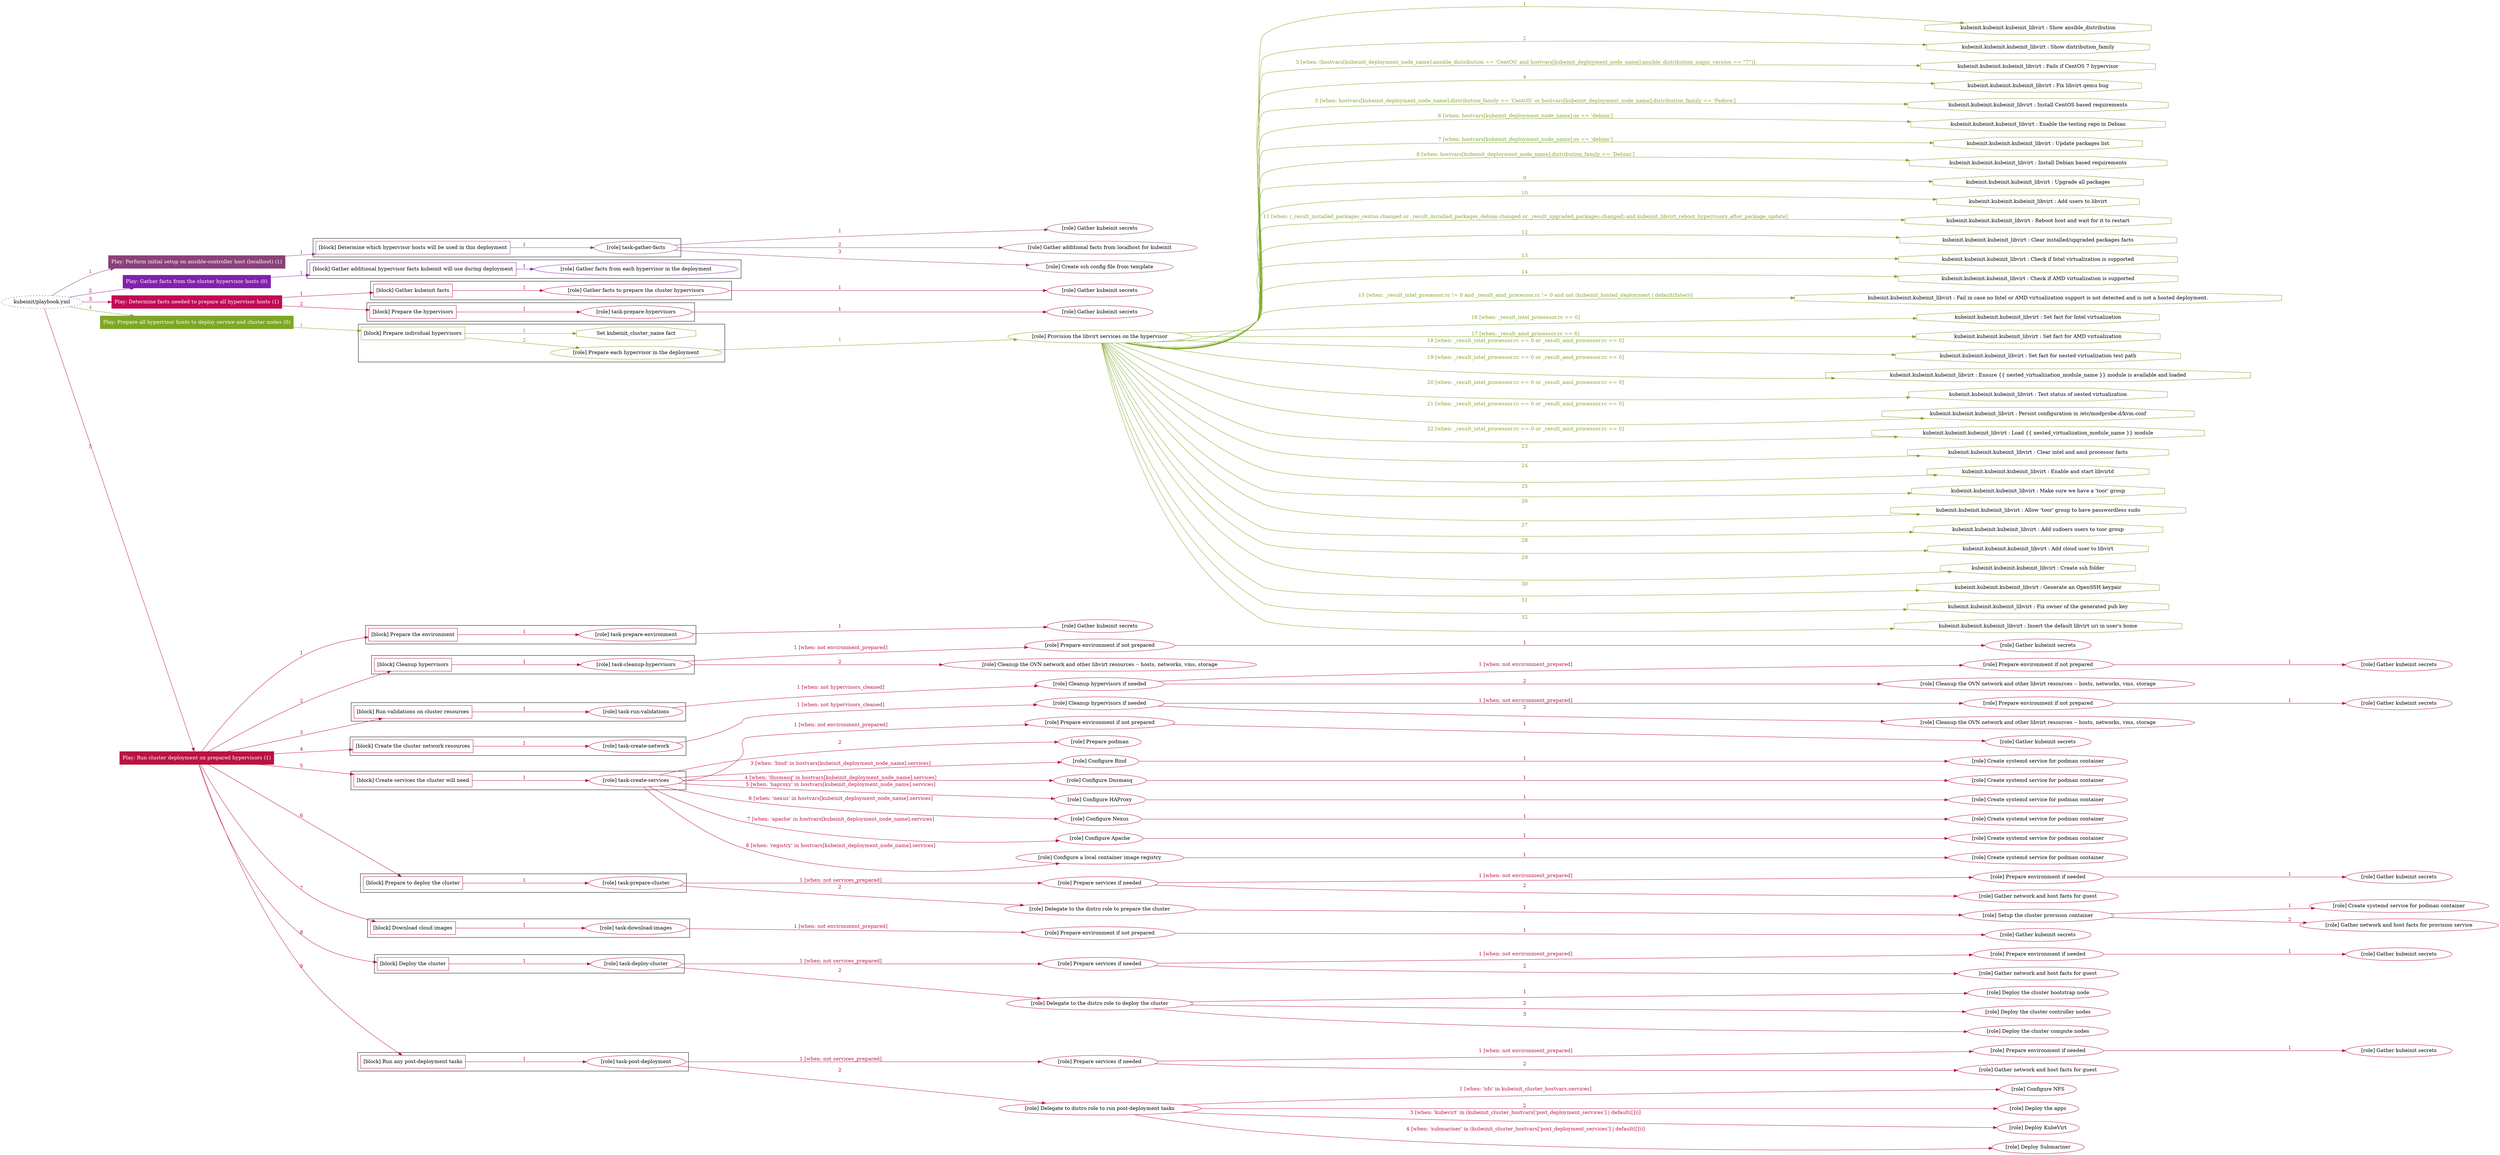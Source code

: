 digraph {
	graph [concentrate=true ordering=in rankdir=LR ratio=fill]
	edge [esep=5 sep=10]
	"kubeinit/playbook.yml" [URL="/home/runner/work/kubeinit/kubeinit/kubeinit/playbook.yml" id=playbook_b5b3dc26 style=dotted]
	play_20b81051 [label="Play: Perform initial setup on ansible-controller host (localhost) (1)" URL="/home/runner/work/kubeinit/kubeinit/kubeinit/playbook.yml" color="#8b4178" fontcolor="#ffffff" id=play_20b81051 shape=box style=filled tooltip=localhost]
	"kubeinit/playbook.yml" -> play_20b81051 [label="1 " color="#8b4178" fontcolor="#8b4178" id=edge_9203ba70 labeltooltip="1 " tooltip="1 "]
	subgraph "Gather kubeinit secrets" {
		role_a8beaeae [label="[role] Gather kubeinit secrets" URL="/home/runner/.ansible/collections/ansible_collections/kubeinit/kubeinit/roles/kubeinit_prepare/tasks/build_hypervisors_group.yml" color="#8b4178" id=role_a8beaeae tooltip="Gather kubeinit secrets"]
	}
	subgraph "Gather additional facts from localhost for kubeinit" {
		role_7d7c974c [label="[role] Gather additional facts from localhost for kubeinit" URL="/home/runner/.ansible/collections/ansible_collections/kubeinit/kubeinit/roles/kubeinit_prepare/tasks/build_hypervisors_group.yml" color="#8b4178" id=role_7d7c974c tooltip="Gather additional facts from localhost for kubeinit"]
	}
	subgraph "Create ssh config file from template" {
		role_49661d6f [label="[role] Create ssh config file from template" URL="/home/runner/.ansible/collections/ansible_collections/kubeinit/kubeinit/roles/kubeinit_prepare/tasks/build_hypervisors_group.yml" color="#8b4178" id=role_49661d6f tooltip="Create ssh config file from template"]
	}
	subgraph "task-gather-facts" {
		role_ea92cec7 [label="[role] task-gather-facts" URL="/home/runner/work/kubeinit/kubeinit/kubeinit/playbook.yml" color="#8b4178" id=role_ea92cec7 tooltip="task-gather-facts"]
		role_ea92cec7 -> role_a8beaeae [label="1 " color="#8b4178" fontcolor="#8b4178" id=edge_236ebe52 labeltooltip="1 " tooltip="1 "]
		role_ea92cec7 -> role_7d7c974c [label="2 " color="#8b4178" fontcolor="#8b4178" id=edge_9fa06259 labeltooltip="2 " tooltip="2 "]
		role_ea92cec7 -> role_49661d6f [label="3 " color="#8b4178" fontcolor="#8b4178" id=edge_95ea123b labeltooltip="3 " tooltip="3 "]
	}
	subgraph "Play: Perform initial setup on ansible-controller host (localhost) (1)" {
		play_20b81051 -> block_5824d0a0 [label=1 color="#8b4178" fontcolor="#8b4178" id=edge_2192f8cc labeltooltip=1 tooltip=1]
		subgraph cluster_block_5824d0a0 {
			block_5824d0a0 [label="[block] Determine which hypervisor hosts will be used in this deployment" URL="/home/runner/work/kubeinit/kubeinit/kubeinit/playbook.yml" color="#8b4178" id=block_5824d0a0 labeltooltip="Determine which hypervisor hosts will be used in this deployment" shape=box tooltip="Determine which hypervisor hosts will be used in this deployment"]
			block_5824d0a0 -> role_ea92cec7 [label="1 " color="#8b4178" fontcolor="#8b4178" id=edge_6f75bb5e labeltooltip="1 " tooltip="1 "]
		}
	}
	play_99d04e10 [label="Play: Gather facts from the cluster hypervisor hosts (0)" URL="/home/runner/work/kubeinit/kubeinit/kubeinit/playbook.yml" color="#8320ac" fontcolor="#ffffff" id=play_99d04e10 shape=box style=filled tooltip="Play: Gather facts from the cluster hypervisor hosts (0)"]
	"kubeinit/playbook.yml" -> play_99d04e10 [label="2 " color="#8320ac" fontcolor="#8320ac" id=edge_ac190519 labeltooltip="2 " tooltip="2 "]
	subgraph "Gather facts from each hypervisor in the deployment" {
		role_71142fe0 [label="[role] Gather facts from each hypervisor in the deployment" URL="/home/runner/work/kubeinit/kubeinit/kubeinit/playbook.yml" color="#8320ac" id=role_71142fe0 tooltip="Gather facts from each hypervisor in the deployment"]
	}
	subgraph "Play: Gather facts from the cluster hypervisor hosts (0)" {
		play_99d04e10 -> block_ca57f682 [label=1 color="#8320ac" fontcolor="#8320ac" id=edge_8b1d2982 labeltooltip=1 tooltip=1]
		subgraph cluster_block_ca57f682 {
			block_ca57f682 [label="[block] Gather additional hypervisor facts kubeinit will use during deployment" URL="/home/runner/work/kubeinit/kubeinit/kubeinit/playbook.yml" color="#8320ac" id=block_ca57f682 labeltooltip="Gather additional hypervisor facts kubeinit will use during deployment" shape=box tooltip="Gather additional hypervisor facts kubeinit will use during deployment"]
			block_ca57f682 -> role_71142fe0 [label="1 " color="#8320ac" fontcolor="#8320ac" id=edge_72f94887 labeltooltip="1 " tooltip="1 "]
		}
	}
	play_7ab6e7c8 [label="Play: Determine facts needed to prepare all hypervisor hosts (1)" URL="/home/runner/work/kubeinit/kubeinit/kubeinit/playbook.yml" color="#c20a56" fontcolor="#ffffff" id=play_7ab6e7c8 shape=box style=filled tooltip=localhost]
	"kubeinit/playbook.yml" -> play_7ab6e7c8 [label="3 " color="#c20a56" fontcolor="#c20a56" id=edge_64f231d8 labeltooltip="3 " tooltip="3 "]
	subgraph "Gather kubeinit secrets" {
		role_d0bef579 [label="[role] Gather kubeinit secrets" URL="/home/runner/.ansible/collections/ansible_collections/kubeinit/kubeinit/roles/kubeinit_prepare/tasks/gather_kubeinit_facts.yml" color="#c20a56" id=role_d0bef579 tooltip="Gather kubeinit secrets"]
	}
	subgraph "Gather facts to prepare the cluster hypervisors" {
		role_b582242c [label="[role] Gather facts to prepare the cluster hypervisors" URL="/home/runner/work/kubeinit/kubeinit/kubeinit/playbook.yml" color="#c20a56" id=role_b582242c tooltip="Gather facts to prepare the cluster hypervisors"]
		role_b582242c -> role_d0bef579 [label="1 " color="#c20a56" fontcolor="#c20a56" id=edge_edb5b690 labeltooltip="1 " tooltip="1 "]
	}
	subgraph "Gather kubeinit secrets" {
		role_b7b0b76a [label="[role] Gather kubeinit secrets" URL="/home/runner/.ansible/collections/ansible_collections/kubeinit/kubeinit/roles/kubeinit_prepare/tasks/gather_kubeinit_facts.yml" color="#c20a56" id=role_b7b0b76a tooltip="Gather kubeinit secrets"]
	}
	subgraph "task-prepare-hypervisors" {
		role_30601504 [label="[role] task-prepare-hypervisors" URL="/home/runner/work/kubeinit/kubeinit/kubeinit/playbook.yml" color="#c20a56" id=role_30601504 tooltip="task-prepare-hypervisors"]
		role_30601504 -> role_b7b0b76a [label="1 " color="#c20a56" fontcolor="#c20a56" id=edge_40554d06 labeltooltip="1 " tooltip="1 "]
	}
	subgraph "Play: Determine facts needed to prepare all hypervisor hosts (1)" {
		play_7ab6e7c8 -> block_0409e82b [label=1 color="#c20a56" fontcolor="#c20a56" id=edge_5868058f labeltooltip=1 tooltip=1]
		subgraph cluster_block_0409e82b {
			block_0409e82b [label="[block] Gather kubeinit facts" URL="/home/runner/work/kubeinit/kubeinit/kubeinit/playbook.yml" color="#c20a56" id=block_0409e82b labeltooltip="Gather kubeinit facts" shape=box tooltip="Gather kubeinit facts"]
			block_0409e82b -> role_b582242c [label="1 " color="#c20a56" fontcolor="#c20a56" id=edge_e4a2b95f labeltooltip="1 " tooltip="1 "]
		}
		play_7ab6e7c8 -> block_008f6e3e [label=2 color="#c20a56" fontcolor="#c20a56" id=edge_26f7fc6f labeltooltip=2 tooltip=2]
		subgraph cluster_block_008f6e3e {
			block_008f6e3e [label="[block] Prepare the hypervisors" URL="/home/runner/work/kubeinit/kubeinit/kubeinit/playbook.yml" color="#c20a56" id=block_008f6e3e labeltooltip="Prepare the hypervisors" shape=box tooltip="Prepare the hypervisors"]
			block_008f6e3e -> role_30601504 [label="1 " color="#c20a56" fontcolor="#c20a56" id=edge_5aaeb3b5 labeltooltip="1 " tooltip="1 "]
		}
	}
	play_2856e274 [label="Play: Prepare all hypervisor hosts to deploy service and cluster nodes (0)" URL="/home/runner/work/kubeinit/kubeinit/kubeinit/playbook.yml" color="#7ea626" fontcolor="#ffffff" id=play_2856e274 shape=box style=filled tooltip="Play: Prepare all hypervisor hosts to deploy service and cluster nodes (0)"]
	"kubeinit/playbook.yml" -> play_2856e274 [label="4 " color="#7ea626" fontcolor="#7ea626" id=edge_9ddc7c54 labeltooltip="4 " tooltip="4 "]
	subgraph "Provision the libvirt services on the hypervisor" {
		role_e7416a38 [label="[role] Provision the libvirt services on the hypervisor" URL="/home/runner/.ansible/collections/ansible_collections/kubeinit/kubeinit/roles/kubeinit_prepare/tasks/prepare_hypervisor.yml" color="#7ea626" id=role_e7416a38 tooltip="Provision the libvirt services on the hypervisor"]
		task_bfad8be4 [label="kubeinit.kubeinit.kubeinit_libvirt : Show ansible_distribution" URL="/home/runner/.ansible/collections/ansible_collections/kubeinit/kubeinit/roles/kubeinit_libvirt/tasks/main.yml" color="#7ea626" id=task_bfad8be4 shape=octagon tooltip="kubeinit.kubeinit.kubeinit_libvirt : Show ansible_distribution"]
		role_e7416a38 -> task_bfad8be4 [label="1 " color="#7ea626" fontcolor="#7ea626" id=edge_9f528cc6 labeltooltip="1 " tooltip="1 "]
		task_7e4dfcc3 [label="kubeinit.kubeinit.kubeinit_libvirt : Show distribution_family" URL="/home/runner/.ansible/collections/ansible_collections/kubeinit/kubeinit/roles/kubeinit_libvirt/tasks/main.yml" color="#7ea626" id=task_7e4dfcc3 shape=octagon tooltip="kubeinit.kubeinit.kubeinit_libvirt : Show distribution_family"]
		role_e7416a38 -> task_7e4dfcc3 [label="2 " color="#7ea626" fontcolor="#7ea626" id=edge_e32ebc03 labeltooltip="2 " tooltip="2 "]
		task_8f8a817d [label="kubeinit.kubeinit.kubeinit_libvirt : Fails if CentOS 7 hypervisor" URL="/home/runner/.ansible/collections/ansible_collections/kubeinit/kubeinit/roles/kubeinit_libvirt/tasks/main.yml" color="#7ea626" id=task_8f8a817d shape=octagon tooltip="kubeinit.kubeinit.kubeinit_libvirt : Fails if CentOS 7 hypervisor"]
		role_e7416a38 -> task_8f8a817d [label="3 [when: (hostvars[kubeinit_deployment_node_name].ansible_distribution == 'CentOS' and hostvars[kubeinit_deployment_node_name].ansible_distribution_major_version == \"7\")]" color="#7ea626" fontcolor="#7ea626" id=edge_3988f5ea labeltooltip="3 [when: (hostvars[kubeinit_deployment_node_name].ansible_distribution == 'CentOS' and hostvars[kubeinit_deployment_node_name].ansible_distribution_major_version == \"7\")]" tooltip="3 [when: (hostvars[kubeinit_deployment_node_name].ansible_distribution == 'CentOS' and hostvars[kubeinit_deployment_node_name].ansible_distribution_major_version == \"7\")]"]
		task_29f76530 [label="kubeinit.kubeinit.kubeinit_libvirt : Fix libvirt qemu bug" URL="/home/runner/.ansible/collections/ansible_collections/kubeinit/kubeinit/roles/kubeinit_libvirt/tasks/main.yml" color="#7ea626" id=task_29f76530 shape=octagon tooltip="kubeinit.kubeinit.kubeinit_libvirt : Fix libvirt qemu bug"]
		role_e7416a38 -> task_29f76530 [label="4 " color="#7ea626" fontcolor="#7ea626" id=edge_10b2fe5a labeltooltip="4 " tooltip="4 "]
		task_97255009 [label="kubeinit.kubeinit.kubeinit_libvirt : Install CentOS based requirements" URL="/home/runner/.ansible/collections/ansible_collections/kubeinit/kubeinit/roles/kubeinit_libvirt/tasks/main.yml" color="#7ea626" id=task_97255009 shape=octagon tooltip="kubeinit.kubeinit.kubeinit_libvirt : Install CentOS based requirements"]
		role_e7416a38 -> task_97255009 [label="5 [when: hostvars[kubeinit_deployment_node_name].distribution_family == 'CentOS' or hostvars[kubeinit_deployment_node_name].distribution_family == 'Fedora']" color="#7ea626" fontcolor="#7ea626" id=edge_a611be25 labeltooltip="5 [when: hostvars[kubeinit_deployment_node_name].distribution_family == 'CentOS' or hostvars[kubeinit_deployment_node_name].distribution_family == 'Fedora']" tooltip="5 [when: hostvars[kubeinit_deployment_node_name].distribution_family == 'CentOS' or hostvars[kubeinit_deployment_node_name].distribution_family == 'Fedora']"]
		task_0aa433b6 [label="kubeinit.kubeinit.kubeinit_libvirt : Enable the testing repo in Debian" URL="/home/runner/.ansible/collections/ansible_collections/kubeinit/kubeinit/roles/kubeinit_libvirt/tasks/main.yml" color="#7ea626" id=task_0aa433b6 shape=octagon tooltip="kubeinit.kubeinit.kubeinit_libvirt : Enable the testing repo in Debian"]
		role_e7416a38 -> task_0aa433b6 [label="6 [when: hostvars[kubeinit_deployment_node_name].os == 'debian']" color="#7ea626" fontcolor="#7ea626" id=edge_9fd59515 labeltooltip="6 [when: hostvars[kubeinit_deployment_node_name].os == 'debian']" tooltip="6 [when: hostvars[kubeinit_deployment_node_name].os == 'debian']"]
		task_816a76f2 [label="kubeinit.kubeinit.kubeinit_libvirt : Update packages list" URL="/home/runner/.ansible/collections/ansible_collections/kubeinit/kubeinit/roles/kubeinit_libvirt/tasks/main.yml" color="#7ea626" id=task_816a76f2 shape=octagon tooltip="kubeinit.kubeinit.kubeinit_libvirt : Update packages list"]
		role_e7416a38 -> task_816a76f2 [label="7 [when: hostvars[kubeinit_deployment_node_name].os == 'debian']" color="#7ea626" fontcolor="#7ea626" id=edge_f7b6ac51 labeltooltip="7 [when: hostvars[kubeinit_deployment_node_name].os == 'debian']" tooltip="7 [when: hostvars[kubeinit_deployment_node_name].os == 'debian']"]
		task_6b2c627e [label="kubeinit.kubeinit.kubeinit_libvirt : Install Debian based requirements" URL="/home/runner/.ansible/collections/ansible_collections/kubeinit/kubeinit/roles/kubeinit_libvirt/tasks/main.yml" color="#7ea626" id=task_6b2c627e shape=octagon tooltip="kubeinit.kubeinit.kubeinit_libvirt : Install Debian based requirements"]
		role_e7416a38 -> task_6b2c627e [label="8 [when: hostvars[kubeinit_deployment_node_name].distribution_family == 'Debian']" color="#7ea626" fontcolor="#7ea626" id=edge_d673a0a7 labeltooltip="8 [when: hostvars[kubeinit_deployment_node_name].distribution_family == 'Debian']" tooltip="8 [when: hostvars[kubeinit_deployment_node_name].distribution_family == 'Debian']"]
		task_fe232073 [label="kubeinit.kubeinit.kubeinit_libvirt : Upgrade all packages" URL="/home/runner/.ansible/collections/ansible_collections/kubeinit/kubeinit/roles/kubeinit_libvirt/tasks/main.yml" color="#7ea626" id=task_fe232073 shape=octagon tooltip="kubeinit.kubeinit.kubeinit_libvirt : Upgrade all packages"]
		role_e7416a38 -> task_fe232073 [label="9 " color="#7ea626" fontcolor="#7ea626" id=edge_cc7e5790 labeltooltip="9 " tooltip="9 "]
		task_245646b8 [label="kubeinit.kubeinit.kubeinit_libvirt : Add users to libvirt" URL="/home/runner/.ansible/collections/ansible_collections/kubeinit/kubeinit/roles/kubeinit_libvirt/tasks/main.yml" color="#7ea626" id=task_245646b8 shape=octagon tooltip="kubeinit.kubeinit.kubeinit_libvirt : Add users to libvirt"]
		role_e7416a38 -> task_245646b8 [label="10 " color="#7ea626" fontcolor="#7ea626" id=edge_a6e6e0c0 labeltooltip="10 " tooltip="10 "]
		task_c205cff6 [label="kubeinit.kubeinit.kubeinit_libvirt : Reboot host and wait for it to restart" URL="/home/runner/.ansible/collections/ansible_collections/kubeinit/kubeinit/roles/kubeinit_libvirt/tasks/main.yml" color="#7ea626" id=task_c205cff6 shape=octagon tooltip="kubeinit.kubeinit.kubeinit_libvirt : Reboot host and wait for it to restart"]
		role_e7416a38 -> task_c205cff6 [label="11 [when: (_result_installed_packages_centos.changed or _result_installed_packages_debian.changed or _result_upgraded_packages.changed) and kubeinit_libvirt_reboot_hypervisors_after_package_update]" color="#7ea626" fontcolor="#7ea626" id=edge_ad2ff311 labeltooltip="11 [when: (_result_installed_packages_centos.changed or _result_installed_packages_debian.changed or _result_upgraded_packages.changed) and kubeinit_libvirt_reboot_hypervisors_after_package_update]" tooltip="11 [when: (_result_installed_packages_centos.changed or _result_installed_packages_debian.changed or _result_upgraded_packages.changed) and kubeinit_libvirt_reboot_hypervisors_after_package_update]"]
		task_dcb9ff88 [label="kubeinit.kubeinit.kubeinit_libvirt : Clear installed/upgraded packages facts" URL="/home/runner/.ansible/collections/ansible_collections/kubeinit/kubeinit/roles/kubeinit_libvirt/tasks/main.yml" color="#7ea626" id=task_dcb9ff88 shape=octagon tooltip="kubeinit.kubeinit.kubeinit_libvirt : Clear installed/upgraded packages facts"]
		role_e7416a38 -> task_dcb9ff88 [label="12 " color="#7ea626" fontcolor="#7ea626" id=edge_50cb1720 labeltooltip="12 " tooltip="12 "]
		task_e3e67b47 [label="kubeinit.kubeinit.kubeinit_libvirt : Check if Intel virtualization is supported" URL="/home/runner/.ansible/collections/ansible_collections/kubeinit/kubeinit/roles/kubeinit_libvirt/tasks/main.yml" color="#7ea626" id=task_e3e67b47 shape=octagon tooltip="kubeinit.kubeinit.kubeinit_libvirt : Check if Intel virtualization is supported"]
		role_e7416a38 -> task_e3e67b47 [label="13 " color="#7ea626" fontcolor="#7ea626" id=edge_9cf977b6 labeltooltip="13 " tooltip="13 "]
		task_08fa7b96 [label="kubeinit.kubeinit.kubeinit_libvirt : Check if AMD virtualization is supported" URL="/home/runner/.ansible/collections/ansible_collections/kubeinit/kubeinit/roles/kubeinit_libvirt/tasks/main.yml" color="#7ea626" id=task_08fa7b96 shape=octagon tooltip="kubeinit.kubeinit.kubeinit_libvirt : Check if AMD virtualization is supported"]
		role_e7416a38 -> task_08fa7b96 [label="14 " color="#7ea626" fontcolor="#7ea626" id=edge_0a4c4e8a labeltooltip="14 " tooltip="14 "]
		task_48aa391e [label="kubeinit.kubeinit.kubeinit_libvirt : Fail in case no Intel or AMD virtualization support is not detected and is not a hosted deployment." URL="/home/runner/.ansible/collections/ansible_collections/kubeinit/kubeinit/roles/kubeinit_libvirt/tasks/main.yml" color="#7ea626" id=task_48aa391e shape=octagon tooltip="kubeinit.kubeinit.kubeinit_libvirt : Fail in case no Intel or AMD virtualization support is not detected and is not a hosted deployment."]
		role_e7416a38 -> task_48aa391e [label="15 [when: _result_intel_processor.rc != 0 and _result_amd_processor.rc != 0 and not (kubeinit_hosted_deployment | default(false))]" color="#7ea626" fontcolor="#7ea626" id=edge_419d596c labeltooltip="15 [when: _result_intel_processor.rc != 0 and _result_amd_processor.rc != 0 and not (kubeinit_hosted_deployment | default(false))]" tooltip="15 [when: _result_intel_processor.rc != 0 and _result_amd_processor.rc != 0 and not (kubeinit_hosted_deployment | default(false))]"]
		task_5dc28626 [label="kubeinit.kubeinit.kubeinit_libvirt : Set fact for Intel virtualization" URL="/home/runner/.ansible/collections/ansible_collections/kubeinit/kubeinit/roles/kubeinit_libvirt/tasks/main.yml" color="#7ea626" id=task_5dc28626 shape=octagon tooltip="kubeinit.kubeinit.kubeinit_libvirt : Set fact for Intel virtualization"]
		role_e7416a38 -> task_5dc28626 [label="16 [when: _result_intel_processor.rc == 0]" color="#7ea626" fontcolor="#7ea626" id=edge_05770257 labeltooltip="16 [when: _result_intel_processor.rc == 0]" tooltip="16 [when: _result_intel_processor.rc == 0]"]
		task_21302593 [label="kubeinit.kubeinit.kubeinit_libvirt : Set fact for AMD virtualization" URL="/home/runner/.ansible/collections/ansible_collections/kubeinit/kubeinit/roles/kubeinit_libvirt/tasks/main.yml" color="#7ea626" id=task_21302593 shape=octagon tooltip="kubeinit.kubeinit.kubeinit_libvirt : Set fact for AMD virtualization"]
		role_e7416a38 -> task_21302593 [label="17 [when: _result_amd_processor.rc == 0]" color="#7ea626" fontcolor="#7ea626" id=edge_95bcf5c6 labeltooltip="17 [when: _result_amd_processor.rc == 0]" tooltip="17 [when: _result_amd_processor.rc == 0]"]
		task_487e8998 [label="kubeinit.kubeinit.kubeinit_libvirt : Set fact for nested virtualization test path" URL="/home/runner/.ansible/collections/ansible_collections/kubeinit/kubeinit/roles/kubeinit_libvirt/tasks/main.yml" color="#7ea626" id=task_487e8998 shape=octagon tooltip="kubeinit.kubeinit.kubeinit_libvirt : Set fact for nested virtualization test path"]
		role_e7416a38 -> task_487e8998 [label="18 [when: _result_intel_processor.rc == 0 or _result_amd_processor.rc == 0]" color="#7ea626" fontcolor="#7ea626" id=edge_08f43162 labeltooltip="18 [when: _result_intel_processor.rc == 0 or _result_amd_processor.rc == 0]" tooltip="18 [when: _result_intel_processor.rc == 0 or _result_amd_processor.rc == 0]"]
		task_138938a5 [label="kubeinit.kubeinit.kubeinit_libvirt : Ensure {{ nested_virtualization_module_name }} module is available and loaded" URL="/home/runner/.ansible/collections/ansible_collections/kubeinit/kubeinit/roles/kubeinit_libvirt/tasks/main.yml" color="#7ea626" id=task_138938a5 shape=octagon tooltip="kubeinit.kubeinit.kubeinit_libvirt : Ensure {{ nested_virtualization_module_name }} module is available and loaded"]
		role_e7416a38 -> task_138938a5 [label="19 [when: _result_intel_processor.rc == 0 or _result_amd_processor.rc == 0]" color="#7ea626" fontcolor="#7ea626" id=edge_86f6e48c labeltooltip="19 [when: _result_intel_processor.rc == 0 or _result_amd_processor.rc == 0]" tooltip="19 [when: _result_intel_processor.rc == 0 or _result_amd_processor.rc == 0]"]
		task_4fee368e [label="kubeinit.kubeinit.kubeinit_libvirt : Test status of nested virtualization" URL="/home/runner/.ansible/collections/ansible_collections/kubeinit/kubeinit/roles/kubeinit_libvirt/tasks/main.yml" color="#7ea626" id=task_4fee368e shape=octagon tooltip="kubeinit.kubeinit.kubeinit_libvirt : Test status of nested virtualization"]
		role_e7416a38 -> task_4fee368e [label="20 [when: _result_intel_processor.rc == 0 or _result_amd_processor.rc == 0]" color="#7ea626" fontcolor="#7ea626" id=edge_f14dc8d2 labeltooltip="20 [when: _result_intel_processor.rc == 0 or _result_amd_processor.rc == 0]" tooltip="20 [when: _result_intel_processor.rc == 0 or _result_amd_processor.rc == 0]"]
		task_c407e6af [label="kubeinit.kubeinit.kubeinit_libvirt : Persist configuration in /etc/modprobe.d/kvm.conf" URL="/home/runner/.ansible/collections/ansible_collections/kubeinit/kubeinit/roles/kubeinit_libvirt/tasks/main.yml" color="#7ea626" id=task_c407e6af shape=octagon tooltip="kubeinit.kubeinit.kubeinit_libvirt : Persist configuration in /etc/modprobe.d/kvm.conf"]
		role_e7416a38 -> task_c407e6af [label="21 [when: _result_intel_processor.rc == 0 or _result_amd_processor.rc == 0]" color="#7ea626" fontcolor="#7ea626" id=edge_b1fca6ad labeltooltip="21 [when: _result_intel_processor.rc == 0 or _result_amd_processor.rc == 0]" tooltip="21 [when: _result_intel_processor.rc == 0 or _result_amd_processor.rc == 0]"]
		task_cc519dba [label="kubeinit.kubeinit.kubeinit_libvirt : Load {{ nested_virtualization_module_name }} module" URL="/home/runner/.ansible/collections/ansible_collections/kubeinit/kubeinit/roles/kubeinit_libvirt/tasks/main.yml" color="#7ea626" id=task_cc519dba shape=octagon tooltip="kubeinit.kubeinit.kubeinit_libvirt : Load {{ nested_virtualization_module_name }} module"]
		role_e7416a38 -> task_cc519dba [label="22 [when: _result_intel_processor.rc == 0 or _result_amd_processor.rc == 0]" color="#7ea626" fontcolor="#7ea626" id=edge_4f836ad9 labeltooltip="22 [when: _result_intel_processor.rc == 0 or _result_amd_processor.rc == 0]" tooltip="22 [when: _result_intel_processor.rc == 0 or _result_amd_processor.rc == 0]"]
		task_66622eff [label="kubeinit.kubeinit.kubeinit_libvirt : Clear intel and amd processor facts" URL="/home/runner/.ansible/collections/ansible_collections/kubeinit/kubeinit/roles/kubeinit_libvirt/tasks/main.yml" color="#7ea626" id=task_66622eff shape=octagon tooltip="kubeinit.kubeinit.kubeinit_libvirt : Clear intel and amd processor facts"]
		role_e7416a38 -> task_66622eff [label="23 " color="#7ea626" fontcolor="#7ea626" id=edge_c9aaaca1 labeltooltip="23 " tooltip="23 "]
		task_88c9cff0 [label="kubeinit.kubeinit.kubeinit_libvirt : Enable and start libvirtd" URL="/home/runner/.ansible/collections/ansible_collections/kubeinit/kubeinit/roles/kubeinit_libvirt/tasks/main.yml" color="#7ea626" id=task_88c9cff0 shape=octagon tooltip="kubeinit.kubeinit.kubeinit_libvirt : Enable and start libvirtd"]
		role_e7416a38 -> task_88c9cff0 [label="24 " color="#7ea626" fontcolor="#7ea626" id=edge_5ba09349 labeltooltip="24 " tooltip="24 "]
		task_d66e0020 [label="kubeinit.kubeinit.kubeinit_libvirt : Make sure we have a 'toor' group" URL="/home/runner/.ansible/collections/ansible_collections/kubeinit/kubeinit/roles/kubeinit_libvirt/tasks/60_create_cloud_user.yml" color="#7ea626" id=task_d66e0020 shape=octagon tooltip="kubeinit.kubeinit.kubeinit_libvirt : Make sure we have a 'toor' group"]
		role_e7416a38 -> task_d66e0020 [label="25 " color="#7ea626" fontcolor="#7ea626" id=edge_5e4cfb94 labeltooltip="25 " tooltip="25 "]
		task_308eadd9 [label="kubeinit.kubeinit.kubeinit_libvirt : Allow 'toor' group to have passwordless sudo" URL="/home/runner/.ansible/collections/ansible_collections/kubeinit/kubeinit/roles/kubeinit_libvirt/tasks/60_create_cloud_user.yml" color="#7ea626" id=task_308eadd9 shape=octagon tooltip="kubeinit.kubeinit.kubeinit_libvirt : Allow 'toor' group to have passwordless sudo"]
		role_e7416a38 -> task_308eadd9 [label="26 " color="#7ea626" fontcolor="#7ea626" id=edge_5611b4db labeltooltip="26 " tooltip="26 "]
		task_f1aae926 [label="kubeinit.kubeinit.kubeinit_libvirt : Add sudoers users to toor group" URL="/home/runner/.ansible/collections/ansible_collections/kubeinit/kubeinit/roles/kubeinit_libvirt/tasks/60_create_cloud_user.yml" color="#7ea626" id=task_f1aae926 shape=octagon tooltip="kubeinit.kubeinit.kubeinit_libvirt : Add sudoers users to toor group"]
		role_e7416a38 -> task_f1aae926 [label="27 " color="#7ea626" fontcolor="#7ea626" id=edge_05ea32e7 labeltooltip="27 " tooltip="27 "]
		task_34f09f59 [label="kubeinit.kubeinit.kubeinit_libvirt : Add cloud user to libvirt" URL="/home/runner/.ansible/collections/ansible_collections/kubeinit/kubeinit/roles/kubeinit_libvirt/tasks/60_create_cloud_user.yml" color="#7ea626" id=task_34f09f59 shape=octagon tooltip="kubeinit.kubeinit.kubeinit_libvirt : Add cloud user to libvirt"]
		role_e7416a38 -> task_34f09f59 [label="28 " color="#7ea626" fontcolor="#7ea626" id=edge_ef41f477 labeltooltip="28 " tooltip="28 "]
		task_84718b3c [label="kubeinit.kubeinit.kubeinit_libvirt : Create ssh folder" URL="/home/runner/.ansible/collections/ansible_collections/kubeinit/kubeinit/roles/kubeinit_libvirt/tasks/60_create_cloud_user.yml" color="#7ea626" id=task_84718b3c shape=octagon tooltip="kubeinit.kubeinit.kubeinit_libvirt : Create ssh folder"]
		role_e7416a38 -> task_84718b3c [label="29 " color="#7ea626" fontcolor="#7ea626" id=edge_7ad4b593 labeltooltip="29 " tooltip="29 "]
		task_3e69d449 [label="kubeinit.kubeinit.kubeinit_libvirt : Generate an OpenSSH keypair" URL="/home/runner/.ansible/collections/ansible_collections/kubeinit/kubeinit/roles/kubeinit_libvirt/tasks/60_create_cloud_user.yml" color="#7ea626" id=task_3e69d449 shape=octagon tooltip="kubeinit.kubeinit.kubeinit_libvirt : Generate an OpenSSH keypair"]
		role_e7416a38 -> task_3e69d449 [label="30 " color="#7ea626" fontcolor="#7ea626" id=edge_7b19a2c8 labeltooltip="30 " tooltip="30 "]
		task_3de22176 [label="kubeinit.kubeinit.kubeinit_libvirt : Fix owner of the generated pub key" URL="/home/runner/.ansible/collections/ansible_collections/kubeinit/kubeinit/roles/kubeinit_libvirt/tasks/60_create_cloud_user.yml" color="#7ea626" id=task_3de22176 shape=octagon tooltip="kubeinit.kubeinit.kubeinit_libvirt : Fix owner of the generated pub key"]
		role_e7416a38 -> task_3de22176 [label="31 " color="#7ea626" fontcolor="#7ea626" id=edge_becfbd79 labeltooltip="31 " tooltip="31 "]
		task_44005011 [label="kubeinit.kubeinit.kubeinit_libvirt : Insert the default libvirt uri in user's home" URL="/home/runner/.ansible/collections/ansible_collections/kubeinit/kubeinit/roles/kubeinit_libvirt/tasks/60_create_cloud_user.yml" color="#7ea626" id=task_44005011 shape=octagon tooltip="kubeinit.kubeinit.kubeinit_libvirt : Insert the default libvirt uri in user's home"]
		role_e7416a38 -> task_44005011 [label="32 " color="#7ea626" fontcolor="#7ea626" id=edge_9e2ee4dd labeltooltip="32 " tooltip="32 "]
	}
	subgraph "Prepare each hypervisor in the deployment" {
		role_29f1a33f [label="[role] Prepare each hypervisor in the deployment" URL="/home/runner/work/kubeinit/kubeinit/kubeinit/playbook.yml" color="#7ea626" id=role_29f1a33f tooltip="Prepare each hypervisor in the deployment"]
		role_29f1a33f -> role_e7416a38 [label="1 " color="#7ea626" fontcolor="#7ea626" id=edge_814f615c labeltooltip="1 " tooltip="1 "]
	}
	subgraph "Play: Prepare all hypervisor hosts to deploy service and cluster nodes (0)" {
		play_2856e274 -> block_bdfea325 [label=1 color="#7ea626" fontcolor="#7ea626" id=edge_c398cf19 labeltooltip=1 tooltip=1]
		subgraph cluster_block_bdfea325 {
			block_bdfea325 [label="[block] Prepare individual hypervisors" URL="/home/runner/work/kubeinit/kubeinit/kubeinit/playbook.yml" color="#7ea626" id=block_bdfea325 labeltooltip="Prepare individual hypervisors" shape=box tooltip="Prepare individual hypervisors"]
			block_bdfea325 -> role_29f1a33f [label="2 " color="#7ea626" fontcolor="#7ea626" id=edge_03fe932f labeltooltip="2 " tooltip="2 "]
			task_8974268d [label="Set kubeinit_cluster_name fact" URL="/home/runner/work/kubeinit/kubeinit/kubeinit/playbook.yml" color="#7ea626" id=task_8974268d shape=octagon tooltip="Set kubeinit_cluster_name fact"]
			block_bdfea325 -> task_8974268d [label="1 " color="#7ea626" fontcolor="#7ea626" id=edge_02eef1fe labeltooltip="1 " tooltip="1 "]
		}
	}
	play_4564426f [label="Play: Run cluster deployment on prepared hypervisors (1)" URL="/home/runner/work/kubeinit/kubeinit/kubeinit/playbook.yml" color="#b91342" fontcolor="#ffffff" id=play_4564426f shape=box style=filled tooltip=localhost]
	"kubeinit/playbook.yml" -> play_4564426f [label="5 " color="#b91342" fontcolor="#b91342" id=edge_ee1f1f0b labeltooltip="5 " tooltip="5 "]
	subgraph "Gather kubeinit secrets" {
		role_0a487a04 [label="[role] Gather kubeinit secrets" URL="/home/runner/.ansible/collections/ansible_collections/kubeinit/kubeinit/roles/kubeinit_prepare/tasks/gather_kubeinit_facts.yml" color="#b91342" id=role_0a487a04 tooltip="Gather kubeinit secrets"]
	}
	subgraph "task-prepare-environment" {
		role_4498e2c6 [label="[role] task-prepare-environment" URL="/home/runner/work/kubeinit/kubeinit/kubeinit/playbook.yml" color="#b91342" id=role_4498e2c6 tooltip="task-prepare-environment"]
		role_4498e2c6 -> role_0a487a04 [label="1 " color="#b91342" fontcolor="#b91342" id=edge_4eb4004f labeltooltip="1 " tooltip="1 "]
	}
	subgraph "Gather kubeinit secrets" {
		role_5a480f3c [label="[role] Gather kubeinit secrets" URL="/home/runner/.ansible/collections/ansible_collections/kubeinit/kubeinit/roles/kubeinit_prepare/tasks/gather_kubeinit_facts.yml" color="#b91342" id=role_5a480f3c tooltip="Gather kubeinit secrets"]
	}
	subgraph "Prepare environment if not prepared" {
		role_589073ad [label="[role] Prepare environment if not prepared" URL="/home/runner/.ansible/collections/ansible_collections/kubeinit/kubeinit/roles/kubeinit_prepare/tasks/cleanup_hypervisors.yml" color="#b91342" id=role_589073ad tooltip="Prepare environment if not prepared"]
		role_589073ad -> role_5a480f3c [label="1 " color="#b91342" fontcolor="#b91342" id=edge_f38ef09d labeltooltip="1 " tooltip="1 "]
	}
	subgraph "Cleanup the OVN network and other libvirt resources -- hosts, networks, vms, storage" {
		role_4b06f669 [label="[role] Cleanup the OVN network and other libvirt resources -- hosts, networks, vms, storage" URL="/home/runner/.ansible/collections/ansible_collections/kubeinit/kubeinit/roles/kubeinit_prepare/tasks/cleanup_hypervisors.yml" color="#b91342" id=role_4b06f669 tooltip="Cleanup the OVN network and other libvirt resources -- hosts, networks, vms, storage"]
	}
	subgraph "task-cleanup-hypervisors" {
		role_00e7cc4e [label="[role] task-cleanup-hypervisors" URL="/home/runner/work/kubeinit/kubeinit/kubeinit/playbook.yml" color="#b91342" id=role_00e7cc4e tooltip="task-cleanup-hypervisors"]
		role_00e7cc4e -> role_589073ad [label="1 [when: not environment_prepared]" color="#b91342" fontcolor="#b91342" id=edge_7a389b94 labeltooltip="1 [when: not environment_prepared]" tooltip="1 [when: not environment_prepared]"]
		role_00e7cc4e -> role_4b06f669 [label="2 " color="#b91342" fontcolor="#b91342" id=edge_13600063 labeltooltip="2 " tooltip="2 "]
	}
	subgraph "Gather kubeinit secrets" {
		role_49083e62 [label="[role] Gather kubeinit secrets" URL="/home/runner/.ansible/collections/ansible_collections/kubeinit/kubeinit/roles/kubeinit_prepare/tasks/gather_kubeinit_facts.yml" color="#b91342" id=role_49083e62 tooltip="Gather kubeinit secrets"]
	}
	subgraph "Prepare environment if not prepared" {
		role_55cde14c [label="[role] Prepare environment if not prepared" URL="/home/runner/.ansible/collections/ansible_collections/kubeinit/kubeinit/roles/kubeinit_prepare/tasks/cleanup_hypervisors.yml" color="#b91342" id=role_55cde14c tooltip="Prepare environment if not prepared"]
		role_55cde14c -> role_49083e62 [label="1 " color="#b91342" fontcolor="#b91342" id=edge_c8521f25 labeltooltip="1 " tooltip="1 "]
	}
	subgraph "Cleanup the OVN network and other libvirt resources -- hosts, networks, vms, storage" {
		role_62b98d7b [label="[role] Cleanup the OVN network and other libvirt resources -- hosts, networks, vms, storage" URL="/home/runner/.ansible/collections/ansible_collections/kubeinit/kubeinit/roles/kubeinit_prepare/tasks/cleanup_hypervisors.yml" color="#b91342" id=role_62b98d7b tooltip="Cleanup the OVN network and other libvirt resources -- hosts, networks, vms, storage"]
	}
	subgraph "Cleanup hypervisors if needed" {
		role_ed6048f8 [label="[role] Cleanup hypervisors if needed" URL="/home/runner/.ansible/collections/ansible_collections/kubeinit/kubeinit/roles/kubeinit_validations/tasks/main.yml" color="#b91342" id=role_ed6048f8 tooltip="Cleanup hypervisors if needed"]
		role_ed6048f8 -> role_55cde14c [label="1 [when: not environment_prepared]" color="#b91342" fontcolor="#b91342" id=edge_e93848a9 labeltooltip="1 [when: not environment_prepared]" tooltip="1 [when: not environment_prepared]"]
		role_ed6048f8 -> role_62b98d7b [label="2 " color="#b91342" fontcolor="#b91342" id=edge_d4f7dd0a labeltooltip="2 " tooltip="2 "]
	}
	subgraph "task-run-validations" {
		role_a5d52dff [label="[role] task-run-validations" URL="/home/runner/work/kubeinit/kubeinit/kubeinit/playbook.yml" color="#b91342" id=role_a5d52dff tooltip="task-run-validations"]
		role_a5d52dff -> role_ed6048f8 [label="1 [when: not hypervisors_cleaned]" color="#b91342" fontcolor="#b91342" id=edge_bb913c94 labeltooltip="1 [when: not hypervisors_cleaned]" tooltip="1 [when: not hypervisors_cleaned]"]
	}
	subgraph "Gather kubeinit secrets" {
		role_68601f34 [label="[role] Gather kubeinit secrets" URL="/home/runner/.ansible/collections/ansible_collections/kubeinit/kubeinit/roles/kubeinit_prepare/tasks/gather_kubeinit_facts.yml" color="#b91342" id=role_68601f34 tooltip="Gather kubeinit secrets"]
	}
	subgraph "Prepare environment if not prepared" {
		role_dac2db26 [label="[role] Prepare environment if not prepared" URL="/home/runner/.ansible/collections/ansible_collections/kubeinit/kubeinit/roles/kubeinit_prepare/tasks/cleanup_hypervisors.yml" color="#b91342" id=role_dac2db26 tooltip="Prepare environment if not prepared"]
		role_dac2db26 -> role_68601f34 [label="1 " color="#b91342" fontcolor="#b91342" id=edge_93cc2e67 labeltooltip="1 " tooltip="1 "]
	}
	subgraph "Cleanup the OVN network and other libvirt resources -- hosts, networks, vms, storage" {
		role_435656ad [label="[role] Cleanup the OVN network and other libvirt resources -- hosts, networks, vms, storage" URL="/home/runner/.ansible/collections/ansible_collections/kubeinit/kubeinit/roles/kubeinit_prepare/tasks/cleanup_hypervisors.yml" color="#b91342" id=role_435656ad tooltip="Cleanup the OVN network and other libvirt resources -- hosts, networks, vms, storage"]
	}
	subgraph "Cleanup hypervisors if needed" {
		role_c8ac67c7 [label="[role] Cleanup hypervisors if needed" URL="/home/runner/.ansible/collections/ansible_collections/kubeinit/kubeinit/roles/kubeinit_libvirt/tasks/create_network.yml" color="#b91342" id=role_c8ac67c7 tooltip="Cleanup hypervisors if needed"]
		role_c8ac67c7 -> role_dac2db26 [label="1 [when: not environment_prepared]" color="#b91342" fontcolor="#b91342" id=edge_102125a5 labeltooltip="1 [when: not environment_prepared]" tooltip="1 [when: not environment_prepared]"]
		role_c8ac67c7 -> role_435656ad [label="2 " color="#b91342" fontcolor="#b91342" id=edge_fd243463 labeltooltip="2 " tooltip="2 "]
	}
	subgraph "task-create-network" {
		role_e3ab1936 [label="[role] task-create-network" URL="/home/runner/work/kubeinit/kubeinit/kubeinit/playbook.yml" color="#b91342" id=role_e3ab1936 tooltip="task-create-network"]
		role_e3ab1936 -> role_c8ac67c7 [label="1 [when: not hypervisors_cleaned]" color="#b91342" fontcolor="#b91342" id=edge_98c7c471 labeltooltip="1 [when: not hypervisors_cleaned]" tooltip="1 [when: not hypervisors_cleaned]"]
	}
	subgraph "Gather kubeinit secrets" {
		role_c3c7e382 [label="[role] Gather kubeinit secrets" URL="/home/runner/.ansible/collections/ansible_collections/kubeinit/kubeinit/roles/kubeinit_prepare/tasks/gather_kubeinit_facts.yml" color="#b91342" id=role_c3c7e382 tooltip="Gather kubeinit secrets"]
	}
	subgraph "Prepare environment if not prepared" {
		role_72095d8b [label="[role] Prepare environment if not prepared" URL="/home/runner/.ansible/collections/ansible_collections/kubeinit/kubeinit/roles/kubeinit_services/tasks/main.yml" color="#b91342" id=role_72095d8b tooltip="Prepare environment if not prepared"]
		role_72095d8b -> role_c3c7e382 [label="1 " color="#b91342" fontcolor="#b91342" id=edge_50fb572e labeltooltip="1 " tooltip="1 "]
	}
	subgraph "Prepare podman" {
		role_59fe61ff [label="[role] Prepare podman" URL="/home/runner/.ansible/collections/ansible_collections/kubeinit/kubeinit/roles/kubeinit_services/tasks/00_create_service_pod.yml" color="#b91342" id=role_59fe61ff tooltip="Prepare podman"]
	}
	subgraph "Create systemd service for podman container" {
		role_d85c403f [label="[role] Create systemd service for podman container" URL="/home/runner/.ansible/collections/ansible_collections/kubeinit/kubeinit/roles/kubeinit_bind/tasks/main.yml" color="#b91342" id=role_d85c403f tooltip="Create systemd service for podman container"]
	}
	subgraph "Configure Bind" {
		role_6e493e9e [label="[role] Configure Bind" URL="/home/runner/.ansible/collections/ansible_collections/kubeinit/kubeinit/roles/kubeinit_services/tasks/start_services_containers.yml" color="#b91342" id=role_6e493e9e tooltip="Configure Bind"]
		role_6e493e9e -> role_d85c403f [label="1 " color="#b91342" fontcolor="#b91342" id=edge_d5b5d0b0 labeltooltip="1 " tooltip="1 "]
	}
	subgraph "Create systemd service for podman container" {
		role_21998a0f [label="[role] Create systemd service for podman container" URL="/home/runner/.ansible/collections/ansible_collections/kubeinit/kubeinit/roles/kubeinit_dnsmasq/tasks/main.yml" color="#b91342" id=role_21998a0f tooltip="Create systemd service for podman container"]
	}
	subgraph "Configure Dnsmasq" {
		role_c75e9120 [label="[role] Configure Dnsmasq" URL="/home/runner/.ansible/collections/ansible_collections/kubeinit/kubeinit/roles/kubeinit_services/tasks/start_services_containers.yml" color="#b91342" id=role_c75e9120 tooltip="Configure Dnsmasq"]
		role_c75e9120 -> role_21998a0f [label="1 " color="#b91342" fontcolor="#b91342" id=edge_35e197a9 labeltooltip="1 " tooltip="1 "]
	}
	subgraph "Create systemd service for podman container" {
		role_4f43438d [label="[role] Create systemd service for podman container" URL="/home/runner/.ansible/collections/ansible_collections/kubeinit/kubeinit/roles/kubeinit_haproxy/tasks/main.yml" color="#b91342" id=role_4f43438d tooltip="Create systemd service for podman container"]
	}
	subgraph "Configure HAProxy" {
		role_a8375ecc [label="[role] Configure HAProxy" URL="/home/runner/.ansible/collections/ansible_collections/kubeinit/kubeinit/roles/kubeinit_services/tasks/start_services_containers.yml" color="#b91342" id=role_a8375ecc tooltip="Configure HAProxy"]
		role_a8375ecc -> role_4f43438d [label="1 " color="#b91342" fontcolor="#b91342" id=edge_95c5386a labeltooltip="1 " tooltip="1 "]
	}
	subgraph "Create systemd service for podman container" {
		role_ea430370 [label="[role] Create systemd service for podman container" URL="/home/runner/.ansible/collections/ansible_collections/kubeinit/kubeinit/roles/kubeinit_nexus/tasks/main.yml" color="#b91342" id=role_ea430370 tooltip="Create systemd service for podman container"]
	}
	subgraph "Configure Nexus" {
		role_82f4dcb3 [label="[role] Configure Nexus" URL="/home/runner/.ansible/collections/ansible_collections/kubeinit/kubeinit/roles/kubeinit_services/tasks/start_services_containers.yml" color="#b91342" id=role_82f4dcb3 tooltip="Configure Nexus"]
		role_82f4dcb3 -> role_ea430370 [label="1 " color="#b91342" fontcolor="#b91342" id=edge_c9b7813d labeltooltip="1 " tooltip="1 "]
	}
	subgraph "Create systemd service for podman container" {
		role_1fff0180 [label="[role] Create systemd service for podman container" URL="/home/runner/.ansible/collections/ansible_collections/kubeinit/kubeinit/roles/kubeinit_apache/tasks/main.yml" color="#b91342" id=role_1fff0180 tooltip="Create systemd service for podman container"]
	}
	subgraph "Configure Apache" {
		role_53c41157 [label="[role] Configure Apache" URL="/home/runner/.ansible/collections/ansible_collections/kubeinit/kubeinit/roles/kubeinit_services/tasks/start_services_containers.yml" color="#b91342" id=role_53c41157 tooltip="Configure Apache"]
		role_53c41157 -> role_1fff0180 [label="1 " color="#b91342" fontcolor="#b91342" id=edge_b8850f43 labeltooltip="1 " tooltip="1 "]
	}
	subgraph "Create systemd service for podman container" {
		role_d7d97973 [label="[role] Create systemd service for podman container" URL="/home/runner/.ansible/collections/ansible_collections/kubeinit/kubeinit/roles/kubeinit_registry/tasks/main.yml" color="#b91342" id=role_d7d97973 tooltip="Create systemd service for podman container"]
	}
	subgraph "Configure a local container image registry" {
		role_2a83ceb7 [label="[role] Configure a local container image registry" URL="/home/runner/.ansible/collections/ansible_collections/kubeinit/kubeinit/roles/kubeinit_services/tasks/start_services_containers.yml" color="#b91342" id=role_2a83ceb7 tooltip="Configure a local container image registry"]
		role_2a83ceb7 -> role_d7d97973 [label="1 " color="#b91342" fontcolor="#b91342" id=edge_3a6d417b labeltooltip="1 " tooltip="1 "]
	}
	subgraph "task-create-services" {
		role_5a0448cb [label="[role] task-create-services" URL="/home/runner/work/kubeinit/kubeinit/kubeinit/playbook.yml" color="#b91342" id=role_5a0448cb tooltip="task-create-services"]
		role_5a0448cb -> role_72095d8b [label="1 [when: not environment_prepared]" color="#b91342" fontcolor="#b91342" id=edge_28cc47ad labeltooltip="1 [when: not environment_prepared]" tooltip="1 [when: not environment_prepared]"]
		role_5a0448cb -> role_59fe61ff [label="2 " color="#b91342" fontcolor="#b91342" id=edge_60c4b393 labeltooltip="2 " tooltip="2 "]
		role_5a0448cb -> role_6e493e9e [label="3 [when: 'bind' in hostvars[kubeinit_deployment_node_name].services]" color="#b91342" fontcolor="#b91342" id=edge_fa5cb04c labeltooltip="3 [when: 'bind' in hostvars[kubeinit_deployment_node_name].services]" tooltip="3 [when: 'bind' in hostvars[kubeinit_deployment_node_name].services]"]
		role_5a0448cb -> role_c75e9120 [label="4 [when: 'dnsmasq' in hostvars[kubeinit_deployment_node_name].services]" color="#b91342" fontcolor="#b91342" id=edge_80370bfe labeltooltip="4 [when: 'dnsmasq' in hostvars[kubeinit_deployment_node_name].services]" tooltip="4 [when: 'dnsmasq' in hostvars[kubeinit_deployment_node_name].services]"]
		role_5a0448cb -> role_a8375ecc [label="5 [when: 'haproxy' in hostvars[kubeinit_deployment_node_name].services]" color="#b91342" fontcolor="#b91342" id=edge_b9d63df8 labeltooltip="5 [when: 'haproxy' in hostvars[kubeinit_deployment_node_name].services]" tooltip="5 [when: 'haproxy' in hostvars[kubeinit_deployment_node_name].services]"]
		role_5a0448cb -> role_82f4dcb3 [label="6 [when: 'nexus' in hostvars[kubeinit_deployment_node_name].services]" color="#b91342" fontcolor="#b91342" id=edge_898dc7b6 labeltooltip="6 [when: 'nexus' in hostvars[kubeinit_deployment_node_name].services]" tooltip="6 [when: 'nexus' in hostvars[kubeinit_deployment_node_name].services]"]
		role_5a0448cb -> role_53c41157 [label="7 [when: 'apache' in hostvars[kubeinit_deployment_node_name].services]" color="#b91342" fontcolor="#b91342" id=edge_70376a91 labeltooltip="7 [when: 'apache' in hostvars[kubeinit_deployment_node_name].services]" tooltip="7 [when: 'apache' in hostvars[kubeinit_deployment_node_name].services]"]
		role_5a0448cb -> role_2a83ceb7 [label="8 [when: 'registry' in hostvars[kubeinit_deployment_node_name].services]" color="#b91342" fontcolor="#b91342" id=edge_e4636d46 labeltooltip="8 [when: 'registry' in hostvars[kubeinit_deployment_node_name].services]" tooltip="8 [when: 'registry' in hostvars[kubeinit_deployment_node_name].services]"]
	}
	subgraph "Gather kubeinit secrets" {
		role_ff53862f [label="[role] Gather kubeinit secrets" URL="/home/runner/.ansible/collections/ansible_collections/kubeinit/kubeinit/roles/kubeinit_prepare/tasks/gather_kubeinit_facts.yml" color="#b91342" id=role_ff53862f tooltip="Gather kubeinit secrets"]
	}
	subgraph "Prepare environment if needed" {
		role_baf4e391 [label="[role] Prepare environment if needed" URL="/home/runner/.ansible/collections/ansible_collections/kubeinit/kubeinit/roles/kubeinit_services/tasks/prepare_services.yml" color="#b91342" id=role_baf4e391 tooltip="Prepare environment if needed"]
		role_baf4e391 -> role_ff53862f [label="1 " color="#b91342" fontcolor="#b91342" id=edge_7470e832 labeltooltip="1 " tooltip="1 "]
	}
	subgraph "Gather network and host facts for guest" {
		role_c1c0d1fc [label="[role] Gather network and host facts for guest" URL="/home/runner/.ansible/collections/ansible_collections/kubeinit/kubeinit/roles/kubeinit_services/tasks/prepare_services.yml" color="#b91342" id=role_c1c0d1fc tooltip="Gather network and host facts for guest"]
	}
	subgraph "Prepare services if needed" {
		role_fe921c93 [label="[role] Prepare services if needed" URL="/home/runner/.ansible/collections/ansible_collections/kubeinit/kubeinit/roles/kubeinit_prepare/tasks/prepare_cluster.yml" color="#b91342" id=role_fe921c93 tooltip="Prepare services if needed"]
		role_fe921c93 -> role_baf4e391 [label="1 [when: not environment_prepared]" color="#b91342" fontcolor="#b91342" id=edge_0ad9ac17 labeltooltip="1 [when: not environment_prepared]" tooltip="1 [when: not environment_prepared]"]
		role_fe921c93 -> role_c1c0d1fc [label="2 " color="#b91342" fontcolor="#b91342" id=edge_ca4ccd90 labeltooltip="2 " tooltip="2 "]
	}
	subgraph "Create systemd service for podman container" {
		role_c931df34 [label="[role] Create systemd service for podman container" URL="/home/runner/.ansible/collections/ansible_collections/kubeinit/kubeinit/roles/kubeinit_services/tasks/create_provision_container.yml" color="#b91342" id=role_c931df34 tooltip="Create systemd service for podman container"]
	}
	subgraph "Gather network and host facts for provision service" {
		role_ee7c03db [label="[role] Gather network and host facts for provision service" URL="/home/runner/.ansible/collections/ansible_collections/kubeinit/kubeinit/roles/kubeinit_services/tasks/create_provision_container.yml" color="#b91342" id=role_ee7c03db tooltip="Gather network and host facts for provision service"]
	}
	subgraph "Setup the cluster provision container" {
		role_056a45db [label="[role] Setup the cluster provision container" URL="/home/runner/.ansible/collections/ansible_collections/kubeinit/kubeinit/roles/kubeinit_okd/tasks/prepare_cluster.yml" color="#b91342" id=role_056a45db tooltip="Setup the cluster provision container"]
		role_056a45db -> role_c931df34 [label="1 " color="#b91342" fontcolor="#b91342" id=edge_521a36cb labeltooltip="1 " tooltip="1 "]
		role_056a45db -> role_ee7c03db [label="2 " color="#b91342" fontcolor="#b91342" id=edge_81032b22 labeltooltip="2 " tooltip="2 "]
	}
	subgraph "Delegate to the distro role to prepare the cluster" {
		role_c2cfa653 [label="[role] Delegate to the distro role to prepare the cluster" URL="/home/runner/.ansible/collections/ansible_collections/kubeinit/kubeinit/roles/kubeinit_prepare/tasks/prepare_cluster.yml" color="#b91342" id=role_c2cfa653 tooltip="Delegate to the distro role to prepare the cluster"]
		role_c2cfa653 -> role_056a45db [label="1 " color="#b91342" fontcolor="#b91342" id=edge_66e985e3 labeltooltip="1 " tooltip="1 "]
	}
	subgraph "task-prepare-cluster" {
		role_26b02c0c [label="[role] task-prepare-cluster" URL="/home/runner/work/kubeinit/kubeinit/kubeinit/playbook.yml" color="#b91342" id=role_26b02c0c tooltip="task-prepare-cluster"]
		role_26b02c0c -> role_fe921c93 [label="1 [when: not services_prepared]" color="#b91342" fontcolor="#b91342" id=edge_5bf06e68 labeltooltip="1 [when: not services_prepared]" tooltip="1 [when: not services_prepared]"]
		role_26b02c0c -> role_c2cfa653 [label="2 " color="#b91342" fontcolor="#b91342" id=edge_94911183 labeltooltip="2 " tooltip="2 "]
	}
	subgraph "Gather kubeinit secrets" {
		role_524a8e2f [label="[role] Gather kubeinit secrets" URL="/home/runner/.ansible/collections/ansible_collections/kubeinit/kubeinit/roles/kubeinit_prepare/tasks/gather_kubeinit_facts.yml" color="#b91342" id=role_524a8e2f tooltip="Gather kubeinit secrets"]
	}
	subgraph "Prepare environment if not prepared" {
		role_7be18449 [label="[role] Prepare environment if not prepared" URL="/home/runner/.ansible/collections/ansible_collections/kubeinit/kubeinit/roles/kubeinit_libvirt/tasks/download_cloud_images.yml" color="#b91342" id=role_7be18449 tooltip="Prepare environment if not prepared"]
		role_7be18449 -> role_524a8e2f [label="1 " color="#b91342" fontcolor="#b91342" id=edge_64d828bb labeltooltip="1 " tooltip="1 "]
	}
	subgraph "task-download-images" {
		role_dacbcd7b [label="[role] task-download-images" URL="/home/runner/work/kubeinit/kubeinit/kubeinit/playbook.yml" color="#b91342" id=role_dacbcd7b tooltip="task-download-images"]
		role_dacbcd7b -> role_7be18449 [label="1 [when: not environment_prepared]" color="#b91342" fontcolor="#b91342" id=edge_a29cc4b5 labeltooltip="1 [when: not environment_prepared]" tooltip="1 [when: not environment_prepared]"]
	}
	subgraph "Gather kubeinit secrets" {
		role_58b1ab85 [label="[role] Gather kubeinit secrets" URL="/home/runner/.ansible/collections/ansible_collections/kubeinit/kubeinit/roles/kubeinit_prepare/tasks/gather_kubeinit_facts.yml" color="#b91342" id=role_58b1ab85 tooltip="Gather kubeinit secrets"]
	}
	subgraph "Prepare environment if needed" {
		role_bd96b905 [label="[role] Prepare environment if needed" URL="/home/runner/.ansible/collections/ansible_collections/kubeinit/kubeinit/roles/kubeinit_services/tasks/prepare_services.yml" color="#b91342" id=role_bd96b905 tooltip="Prepare environment if needed"]
		role_bd96b905 -> role_58b1ab85 [label="1 " color="#b91342" fontcolor="#b91342" id=edge_5f9710e9 labeltooltip="1 " tooltip="1 "]
	}
	subgraph "Gather network and host facts for guest" {
		role_3665797d [label="[role] Gather network and host facts for guest" URL="/home/runner/.ansible/collections/ansible_collections/kubeinit/kubeinit/roles/kubeinit_services/tasks/prepare_services.yml" color="#b91342" id=role_3665797d tooltip="Gather network and host facts for guest"]
	}
	subgraph "Prepare services if needed" {
		role_3af3f615 [label="[role] Prepare services if needed" URL="/home/runner/.ansible/collections/ansible_collections/kubeinit/kubeinit/roles/kubeinit_prepare/tasks/deploy_cluster.yml" color="#b91342" id=role_3af3f615 tooltip="Prepare services if needed"]
		role_3af3f615 -> role_bd96b905 [label="1 [when: not environment_prepared]" color="#b91342" fontcolor="#b91342" id=edge_cfceb6b1 labeltooltip="1 [when: not environment_prepared]" tooltip="1 [when: not environment_prepared]"]
		role_3af3f615 -> role_3665797d [label="2 " color="#b91342" fontcolor="#b91342" id=edge_dcee08fc labeltooltip="2 " tooltip="2 "]
	}
	subgraph "Deploy the cluster bootstrap node" {
		role_01c79232 [label="[role] Deploy the cluster bootstrap node" URL="/home/runner/.ansible/collections/ansible_collections/kubeinit/kubeinit/roles/kubeinit_okd/tasks/main.yml" color="#b91342" id=role_01c79232 tooltip="Deploy the cluster bootstrap node"]
	}
	subgraph "Deploy the cluster controller nodes" {
		role_d54f3bd3 [label="[role] Deploy the cluster controller nodes" URL="/home/runner/.ansible/collections/ansible_collections/kubeinit/kubeinit/roles/kubeinit_okd/tasks/main.yml" color="#b91342" id=role_d54f3bd3 tooltip="Deploy the cluster controller nodes"]
	}
	subgraph "Deploy the cluster compute nodes" {
		role_c30dfe1c [label="[role] Deploy the cluster compute nodes" URL="/home/runner/.ansible/collections/ansible_collections/kubeinit/kubeinit/roles/kubeinit_okd/tasks/main.yml" color="#b91342" id=role_c30dfe1c tooltip="Deploy the cluster compute nodes"]
	}
	subgraph "Delegate to the distro role to deploy the cluster" {
		role_b6c2ddb8 [label="[role] Delegate to the distro role to deploy the cluster" URL="/home/runner/.ansible/collections/ansible_collections/kubeinit/kubeinit/roles/kubeinit_prepare/tasks/deploy_cluster.yml" color="#b91342" id=role_b6c2ddb8 tooltip="Delegate to the distro role to deploy the cluster"]
		role_b6c2ddb8 -> role_01c79232 [label="1 " color="#b91342" fontcolor="#b91342" id=edge_cdfe7bae labeltooltip="1 " tooltip="1 "]
		role_b6c2ddb8 -> role_d54f3bd3 [label="2 " color="#b91342" fontcolor="#b91342" id=edge_147f4205 labeltooltip="2 " tooltip="2 "]
		role_b6c2ddb8 -> role_c30dfe1c [label="3 " color="#b91342" fontcolor="#b91342" id=edge_f67b8243 labeltooltip="3 " tooltip="3 "]
	}
	subgraph "task-deploy-cluster" {
		role_45fed6b6 [label="[role] task-deploy-cluster" URL="/home/runner/work/kubeinit/kubeinit/kubeinit/playbook.yml" color="#b91342" id=role_45fed6b6 tooltip="task-deploy-cluster"]
		role_45fed6b6 -> role_3af3f615 [label="1 [when: not services_prepared]" color="#b91342" fontcolor="#b91342" id=edge_628b05dc labeltooltip="1 [when: not services_prepared]" tooltip="1 [when: not services_prepared]"]
		role_45fed6b6 -> role_b6c2ddb8 [label="2 " color="#b91342" fontcolor="#b91342" id=edge_1907ddaf labeltooltip="2 " tooltip="2 "]
	}
	subgraph "Gather kubeinit secrets" {
		role_f5f4b8a3 [label="[role] Gather kubeinit secrets" URL="/home/runner/.ansible/collections/ansible_collections/kubeinit/kubeinit/roles/kubeinit_prepare/tasks/gather_kubeinit_facts.yml" color="#b91342" id=role_f5f4b8a3 tooltip="Gather kubeinit secrets"]
	}
	subgraph "Prepare environment if needed" {
		role_1990350b [label="[role] Prepare environment if needed" URL="/home/runner/.ansible/collections/ansible_collections/kubeinit/kubeinit/roles/kubeinit_services/tasks/prepare_services.yml" color="#b91342" id=role_1990350b tooltip="Prepare environment if needed"]
		role_1990350b -> role_f5f4b8a3 [label="1 " color="#b91342" fontcolor="#b91342" id=edge_3bbfa611 labeltooltip="1 " tooltip="1 "]
	}
	subgraph "Gather network and host facts for guest" {
		role_9d0cbca5 [label="[role] Gather network and host facts for guest" URL="/home/runner/.ansible/collections/ansible_collections/kubeinit/kubeinit/roles/kubeinit_services/tasks/prepare_services.yml" color="#b91342" id=role_9d0cbca5 tooltip="Gather network and host facts for guest"]
	}
	subgraph "Prepare services if needed" {
		role_90108e9b [label="[role] Prepare services if needed" URL="/home/runner/.ansible/collections/ansible_collections/kubeinit/kubeinit/roles/kubeinit_prepare/tasks/post_deployment.yml" color="#b91342" id=role_90108e9b tooltip="Prepare services if needed"]
		role_90108e9b -> role_1990350b [label="1 [when: not environment_prepared]" color="#b91342" fontcolor="#b91342" id=edge_7650ed2c labeltooltip="1 [when: not environment_prepared]" tooltip="1 [when: not environment_prepared]"]
		role_90108e9b -> role_9d0cbca5 [label="2 " color="#b91342" fontcolor="#b91342" id=edge_1e33a552 labeltooltip="2 " tooltip="2 "]
	}
	subgraph "Configure NFS" {
		role_675673ac [label="[role] Configure NFS" URL="/home/runner/.ansible/collections/ansible_collections/kubeinit/kubeinit/roles/kubeinit_okd/tasks/post_deployment_tasks.yml" color="#b91342" id=role_675673ac tooltip="Configure NFS"]
	}
	subgraph "Deploy the apps" {
		role_ed075944 [label="[role] Deploy the apps" URL="/home/runner/.ansible/collections/ansible_collections/kubeinit/kubeinit/roles/kubeinit_okd/tasks/post_deployment_tasks.yml" color="#b91342" id=role_ed075944 tooltip="Deploy the apps"]
	}
	subgraph "Deploy KubeVirt" {
		role_5b3e760b [label="[role] Deploy KubeVirt" URL="/home/runner/.ansible/collections/ansible_collections/kubeinit/kubeinit/roles/kubeinit_okd/tasks/post_deployment_tasks.yml" color="#b91342" id=role_5b3e760b tooltip="Deploy KubeVirt"]
	}
	subgraph "Deploy Submariner" {
		role_2010840e [label="[role] Deploy Submariner" URL="/home/runner/.ansible/collections/ansible_collections/kubeinit/kubeinit/roles/kubeinit_okd/tasks/post_deployment_tasks.yml" color="#b91342" id=role_2010840e tooltip="Deploy Submariner"]
	}
	subgraph "Delegate to distro role to run post-deployment tasks" {
		role_2626e373 [label="[role] Delegate to distro role to run post-deployment tasks" URL="/home/runner/.ansible/collections/ansible_collections/kubeinit/kubeinit/roles/kubeinit_prepare/tasks/post_deployment.yml" color="#b91342" id=role_2626e373 tooltip="Delegate to distro role to run post-deployment tasks"]
		role_2626e373 -> role_675673ac [label="1 [when: 'nfs' in kubeinit_cluster_hostvars.services]" color="#b91342" fontcolor="#b91342" id=edge_e4c2d1dc labeltooltip="1 [when: 'nfs' in kubeinit_cluster_hostvars.services]" tooltip="1 [when: 'nfs' in kubeinit_cluster_hostvars.services]"]
		role_2626e373 -> role_ed075944 [label="2 " color="#b91342" fontcolor="#b91342" id=edge_cd6977d9 labeltooltip="2 " tooltip="2 "]
		role_2626e373 -> role_5b3e760b [label="3 [when: 'kubevirt' in (kubeinit_cluster_hostvars['post_deployment_services'] | default([]))]" color="#b91342" fontcolor="#b91342" id=edge_17f13b93 labeltooltip="3 [when: 'kubevirt' in (kubeinit_cluster_hostvars['post_deployment_services'] | default([]))]" tooltip="3 [when: 'kubevirt' in (kubeinit_cluster_hostvars['post_deployment_services'] | default([]))]"]
		role_2626e373 -> role_2010840e [label="4 [when: 'submariner' in (kubeinit_cluster_hostvars['post_deployment_services'] | default([]))]" color="#b91342" fontcolor="#b91342" id=edge_fb1b9aa2 labeltooltip="4 [when: 'submariner' in (kubeinit_cluster_hostvars['post_deployment_services'] | default([]))]" tooltip="4 [when: 'submariner' in (kubeinit_cluster_hostvars['post_deployment_services'] | default([]))]"]
	}
	subgraph "task-post-deployment" {
		role_93b5d5a1 [label="[role] task-post-deployment" URL="/home/runner/work/kubeinit/kubeinit/kubeinit/playbook.yml" color="#b91342" id=role_93b5d5a1 tooltip="task-post-deployment"]
		role_93b5d5a1 -> role_90108e9b [label="1 [when: not services_prepared]" color="#b91342" fontcolor="#b91342" id=edge_aa485764 labeltooltip="1 [when: not services_prepared]" tooltip="1 [when: not services_prepared]"]
		role_93b5d5a1 -> role_2626e373 [label="2 " color="#b91342" fontcolor="#b91342" id=edge_ef844620 labeltooltip="2 " tooltip="2 "]
	}
	subgraph "Play: Run cluster deployment on prepared hypervisors (1)" {
		play_4564426f -> block_156e5454 [label=1 color="#b91342" fontcolor="#b91342" id=edge_763145ed labeltooltip=1 tooltip=1]
		subgraph cluster_block_156e5454 {
			block_156e5454 [label="[block] Prepare the environment" URL="/home/runner/work/kubeinit/kubeinit/kubeinit/playbook.yml" color="#b91342" id=block_156e5454 labeltooltip="Prepare the environment" shape=box tooltip="Prepare the environment"]
			block_156e5454 -> role_4498e2c6 [label="1 " color="#b91342" fontcolor="#b91342" id=edge_100c0293 labeltooltip="1 " tooltip="1 "]
		}
		play_4564426f -> block_3e367558 [label=2 color="#b91342" fontcolor="#b91342" id=edge_d74c151a labeltooltip=2 tooltip=2]
		subgraph cluster_block_3e367558 {
			block_3e367558 [label="[block] Cleanup hypervisors" URL="/home/runner/work/kubeinit/kubeinit/kubeinit/playbook.yml" color="#b91342" id=block_3e367558 labeltooltip="Cleanup hypervisors" shape=box tooltip="Cleanup hypervisors"]
			block_3e367558 -> role_00e7cc4e [label="1 " color="#b91342" fontcolor="#b91342" id=edge_57c9ddc3 labeltooltip="1 " tooltip="1 "]
		}
		play_4564426f -> block_416a93a3 [label=3 color="#b91342" fontcolor="#b91342" id=edge_80f10b09 labeltooltip=3 tooltip=3]
		subgraph cluster_block_416a93a3 {
			block_416a93a3 [label="[block] Run validations on cluster resources" URL="/home/runner/work/kubeinit/kubeinit/kubeinit/playbook.yml" color="#b91342" id=block_416a93a3 labeltooltip="Run validations on cluster resources" shape=box tooltip="Run validations on cluster resources"]
			block_416a93a3 -> role_a5d52dff [label="1 " color="#b91342" fontcolor="#b91342" id=edge_7bfa40b0 labeltooltip="1 " tooltip="1 "]
		}
		play_4564426f -> block_52ee57be [label=4 color="#b91342" fontcolor="#b91342" id=edge_117f1a56 labeltooltip=4 tooltip=4]
		subgraph cluster_block_52ee57be {
			block_52ee57be [label="[block] Create the cluster network resources" URL="/home/runner/work/kubeinit/kubeinit/kubeinit/playbook.yml" color="#b91342" id=block_52ee57be labeltooltip="Create the cluster network resources" shape=box tooltip="Create the cluster network resources"]
			block_52ee57be -> role_e3ab1936 [label="1 " color="#b91342" fontcolor="#b91342" id=edge_b466dd53 labeltooltip="1 " tooltip="1 "]
		}
		play_4564426f -> block_a79c6653 [label=5 color="#b91342" fontcolor="#b91342" id=edge_6becddeb labeltooltip=5 tooltip=5]
		subgraph cluster_block_a79c6653 {
			block_a79c6653 [label="[block] Create services the cluster will need" URL="/home/runner/work/kubeinit/kubeinit/kubeinit/playbook.yml" color="#b91342" id=block_a79c6653 labeltooltip="Create services the cluster will need" shape=box tooltip="Create services the cluster will need"]
			block_a79c6653 -> role_5a0448cb [label="1 " color="#b91342" fontcolor="#b91342" id=edge_572623f0 labeltooltip="1 " tooltip="1 "]
		}
		play_4564426f -> block_9c2e2cbc [label=6 color="#b91342" fontcolor="#b91342" id=edge_f273409b labeltooltip=6 tooltip=6]
		subgraph cluster_block_9c2e2cbc {
			block_9c2e2cbc [label="[block] Prepare to deploy the cluster" URL="/home/runner/work/kubeinit/kubeinit/kubeinit/playbook.yml" color="#b91342" id=block_9c2e2cbc labeltooltip="Prepare to deploy the cluster" shape=box tooltip="Prepare to deploy the cluster"]
			block_9c2e2cbc -> role_26b02c0c [label="1 " color="#b91342" fontcolor="#b91342" id=edge_26d71e87 labeltooltip="1 " tooltip="1 "]
		}
		play_4564426f -> block_ed7d8ac2 [label=7 color="#b91342" fontcolor="#b91342" id=edge_48ef76fd labeltooltip=7 tooltip=7]
		subgraph cluster_block_ed7d8ac2 {
			block_ed7d8ac2 [label="[block] Download cloud images" URL="/home/runner/work/kubeinit/kubeinit/kubeinit/playbook.yml" color="#b91342" id=block_ed7d8ac2 labeltooltip="Download cloud images" shape=box tooltip="Download cloud images"]
			block_ed7d8ac2 -> role_dacbcd7b [label="1 " color="#b91342" fontcolor="#b91342" id=edge_ca6e2389 labeltooltip="1 " tooltip="1 "]
		}
		play_4564426f -> block_2260f666 [label=8 color="#b91342" fontcolor="#b91342" id=edge_ed5f6e68 labeltooltip=8 tooltip=8]
		subgraph cluster_block_2260f666 {
			block_2260f666 [label="[block] Deploy the cluster" URL="/home/runner/work/kubeinit/kubeinit/kubeinit/playbook.yml" color="#b91342" id=block_2260f666 labeltooltip="Deploy the cluster" shape=box tooltip="Deploy the cluster"]
			block_2260f666 -> role_45fed6b6 [label="1 " color="#b91342" fontcolor="#b91342" id=edge_b496c425 labeltooltip="1 " tooltip="1 "]
		}
		play_4564426f -> block_73de2355 [label=9 color="#b91342" fontcolor="#b91342" id=edge_c1290367 labeltooltip=9 tooltip=9]
		subgraph cluster_block_73de2355 {
			block_73de2355 [label="[block] Run any post-deployment tasks" URL="/home/runner/work/kubeinit/kubeinit/kubeinit/playbook.yml" color="#b91342" id=block_73de2355 labeltooltip="Run any post-deployment tasks" shape=box tooltip="Run any post-deployment tasks"]
			block_73de2355 -> role_93b5d5a1 [label="1 " color="#b91342" fontcolor="#b91342" id=edge_7b48c15a labeltooltip="1 " tooltip="1 "]
		}
	}
}
